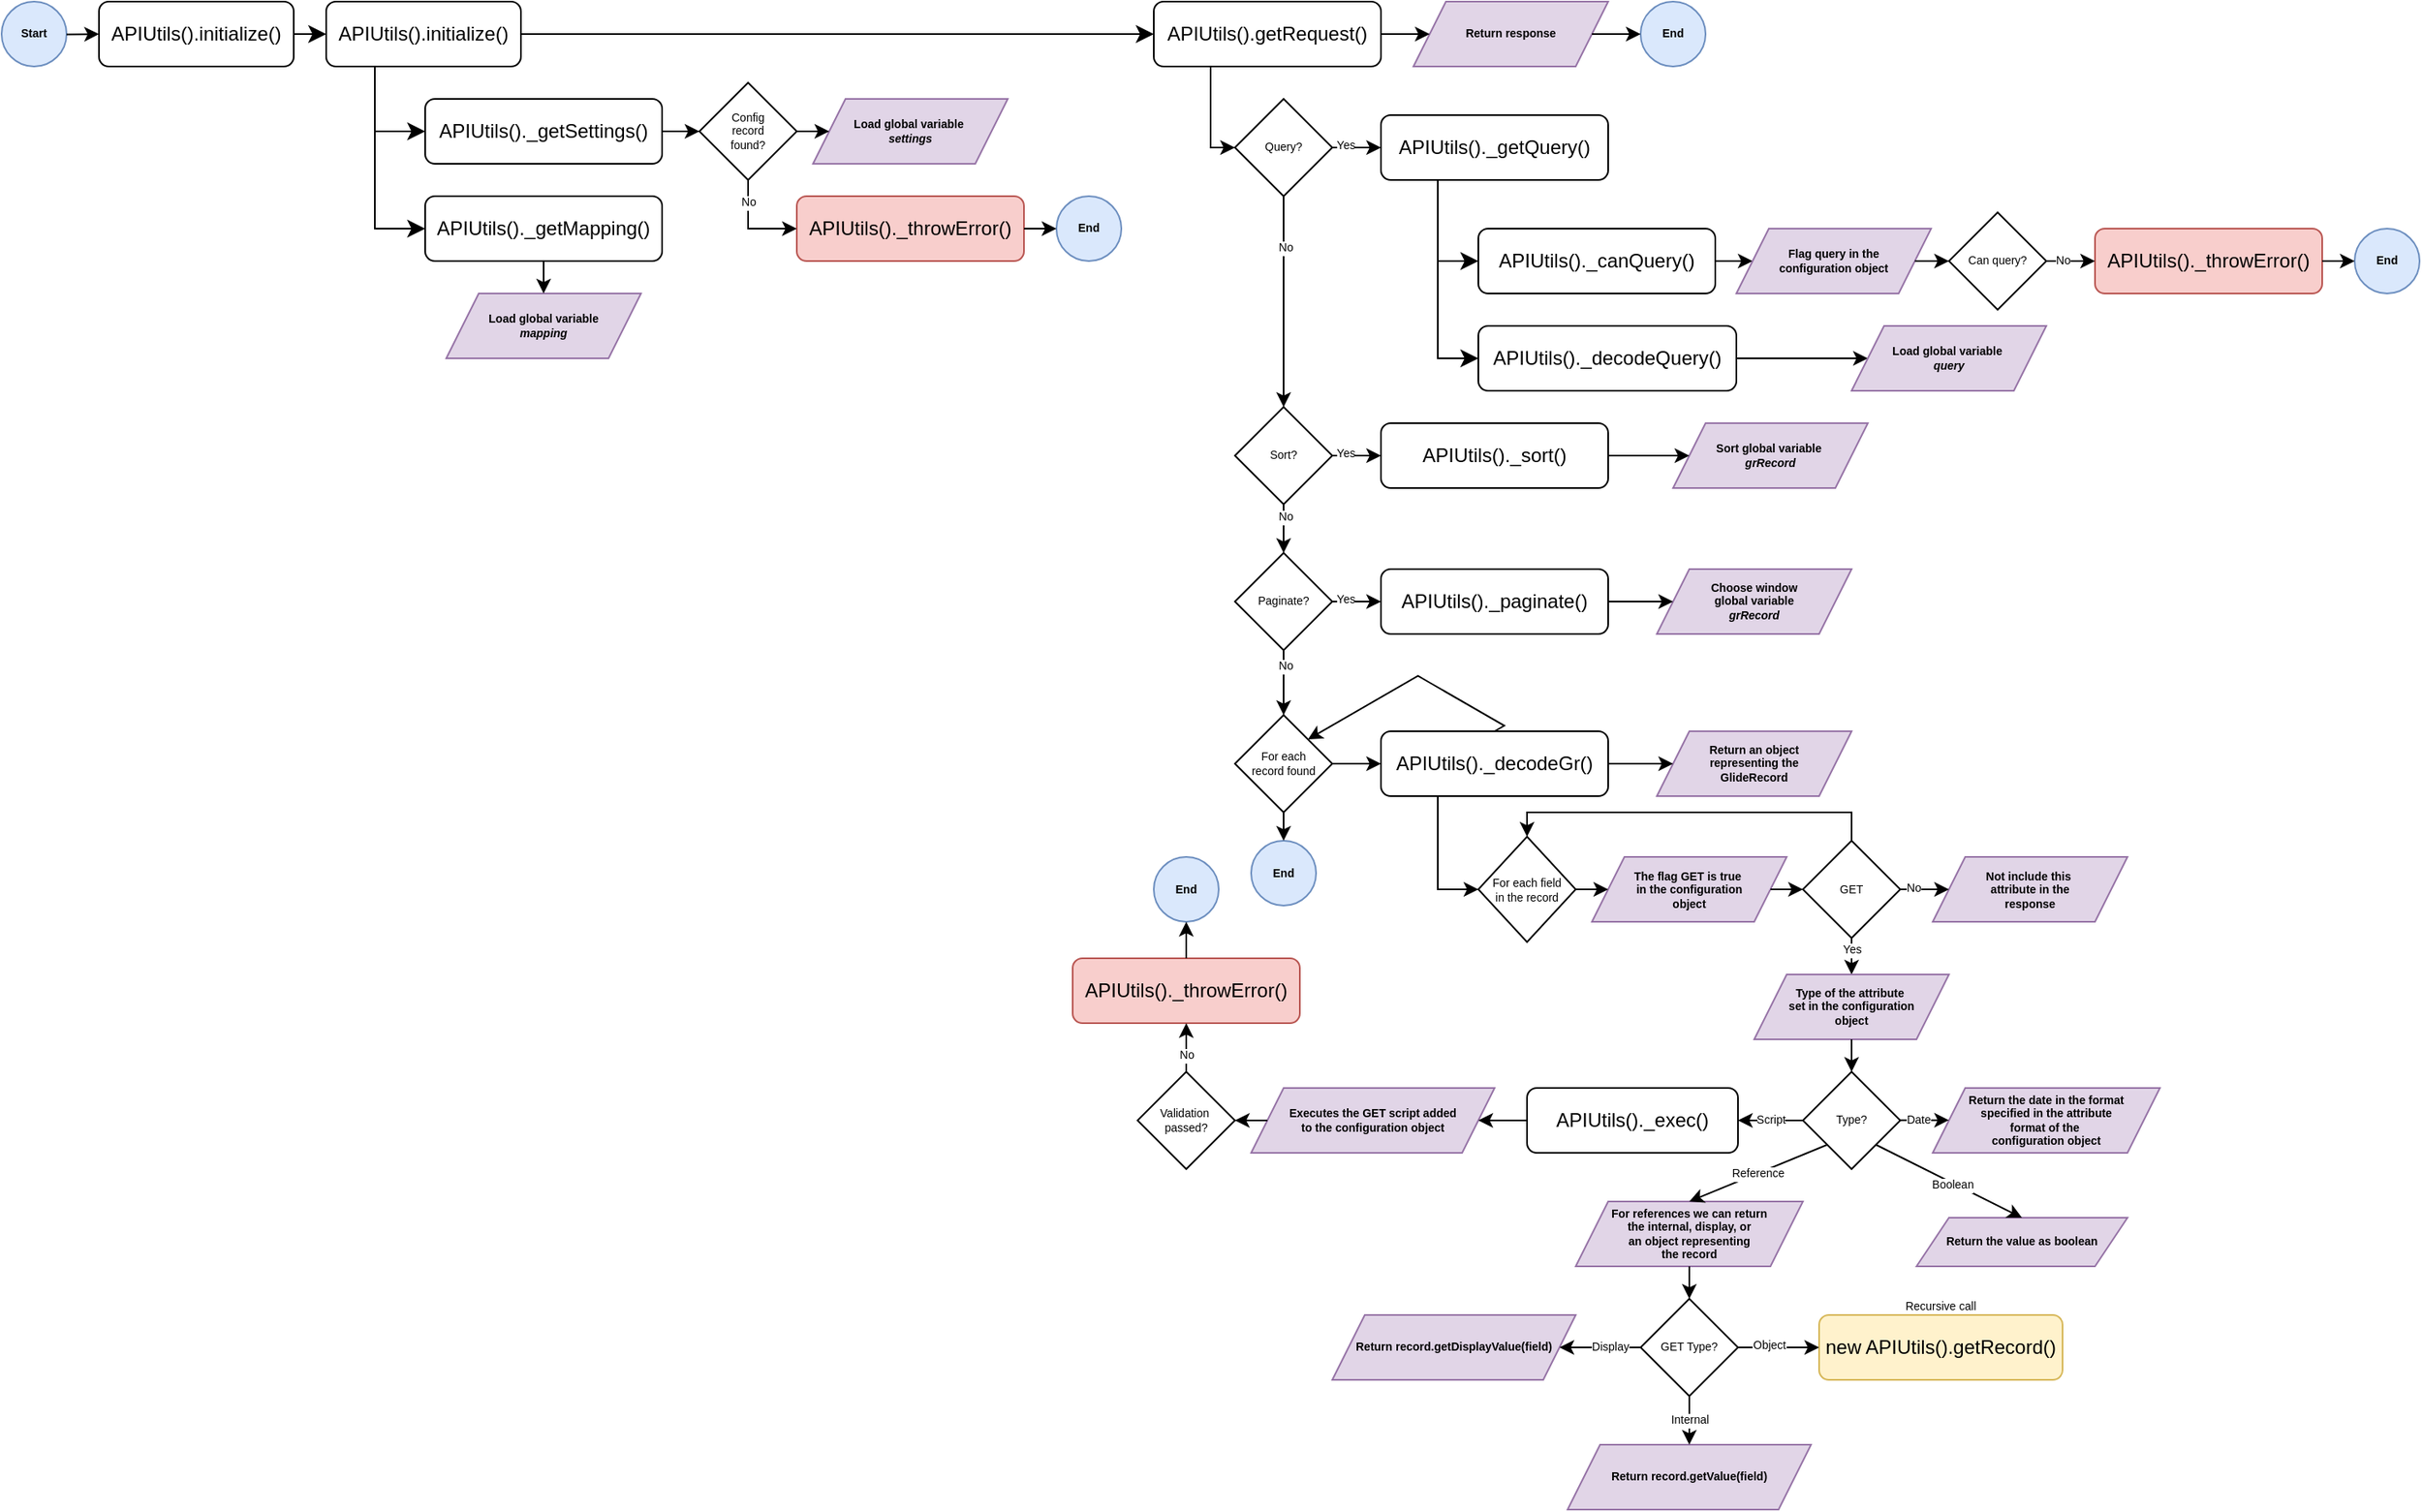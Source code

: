 <mxfile version="20.5.3" type="device"><diagram id="C5RBs43oDa-KdzZeNtuy" name="Page-1"><mxGraphModel dx="2923" dy="774" grid="1" gridSize="10" guides="1" tooltips="1" connect="1" arrows="1" fold="1" page="1" pageScale="1" pageWidth="827" pageHeight="1169" math="0" shadow="0"><root><mxCell id="WIyWlLk6GJQsqaUBKTNV-0"/><mxCell id="WIyWlLk6GJQsqaUBKTNV-1" parent="WIyWlLk6GJQsqaUBKTNV-0"/><mxCell id="WIyWlLk6GJQsqaUBKTNV-3" value="APIUtils().initialize()" style="rounded=1;whiteSpace=wrap;html=1;fontSize=12;glass=0;strokeWidth=1;shadow=0;" parent="WIyWlLk6GJQsqaUBKTNV-1" vertex="1"><mxGeometry x="20" y="80" width="120" height="40" as="geometry"/></mxCell><mxCell id="AmooxgasvmUCdCPnjRAw-0" value="APIUtils().initialize()" style="rounded=1;whiteSpace=wrap;html=1;fontSize=12;glass=0;strokeWidth=1;shadow=0;" parent="WIyWlLk6GJQsqaUBKTNV-1" vertex="1"><mxGeometry x="160" y="80" width="120" height="40" as="geometry"/></mxCell><mxCell id="AmooxgasvmUCdCPnjRAw-1" value="" style="rounded=0;html=1;jettySize=auto;orthogonalLoop=1;fontSize=11;endArrow=classic;endFill=1;endSize=8;strokeWidth=1;shadow=0;labelBackgroundColor=none;edgeStyle=orthogonalEdgeStyle;exitX=1;exitY=0.5;exitDx=0;exitDy=0;entryX=0;entryY=0.5;entryDx=0;entryDy=0;" parent="WIyWlLk6GJQsqaUBKTNV-1" source="WIyWlLk6GJQsqaUBKTNV-3" target="AmooxgasvmUCdCPnjRAw-0" edge="1"><mxGeometry x="0.333" y="20" relative="1" as="geometry"><mxPoint as="offset"/><mxPoint x="230" y="380" as="sourcePoint"/><mxPoint x="230" y="440" as="targetPoint"/></mxGeometry></mxCell><mxCell id="AmooxgasvmUCdCPnjRAw-8" value="APIUtils()._getSettings()" style="rounded=1;whiteSpace=wrap;html=1;fontSize=12;glass=0;strokeWidth=1;shadow=0;" parent="WIyWlLk6GJQsqaUBKTNV-1" vertex="1"><mxGeometry x="221" y="140" width="146" height="40" as="geometry"/></mxCell><mxCell id="AmooxgasvmUCdCPnjRAw-9" value="" style="rounded=0;html=1;jettySize=auto;orthogonalLoop=1;fontSize=11;endArrow=classic;endFill=1;endSize=8;strokeWidth=1;shadow=0;labelBackgroundColor=none;entryX=0;entryY=0.5;entryDx=0;entryDy=0;exitX=0.25;exitY=1;exitDx=0;exitDy=0;edgeStyle=orthogonalEdgeStyle;" parent="WIyWlLk6GJQsqaUBKTNV-1" source="AmooxgasvmUCdCPnjRAw-0" target="AmooxgasvmUCdCPnjRAw-8" edge="1"><mxGeometry x="0.333" y="20" relative="1" as="geometry"><mxPoint as="offset"/><mxPoint x="330" y="160" as="sourcePoint"/><mxPoint x="170" y="110" as="targetPoint"/></mxGeometry></mxCell><mxCell id="AmooxgasvmUCdCPnjRAw-10" value="Config&lt;br style=&quot;font-size: 7px;&quot;&gt;record&lt;br&gt;found?" style="rhombus;whiteSpace=wrap;html=1;fontSize=7;" parent="WIyWlLk6GJQsqaUBKTNV-1" vertex="1"><mxGeometry x="390" y="130" width="60" height="60" as="geometry"/></mxCell><mxCell id="AmooxgasvmUCdCPnjRAw-11" value="" style="endArrow=classic;html=1;rounded=0;exitX=1;exitY=0.5;exitDx=0;exitDy=0;entryX=0;entryY=0.5;entryDx=0;entryDy=0;" parent="WIyWlLk6GJQsqaUBKTNV-1" source="AmooxgasvmUCdCPnjRAw-8" target="AmooxgasvmUCdCPnjRAw-10" edge="1"><mxGeometry width="50" height="50" relative="1" as="geometry"><mxPoint x="390" y="240" as="sourcePoint"/><mxPoint x="440" y="190" as="targetPoint"/></mxGeometry></mxCell><mxCell id="AmooxgasvmUCdCPnjRAw-13" value="APIUtils()._throwError()" style="rounded=1;whiteSpace=wrap;html=1;fontSize=12;glass=0;strokeWidth=1;shadow=0;fillColor=#f8cecc;strokeColor=#b85450;" parent="WIyWlLk6GJQsqaUBKTNV-1" vertex="1"><mxGeometry x="450" y="200" width="140" height="40" as="geometry"/></mxCell><mxCell id="AmooxgasvmUCdCPnjRAw-14" value="" style="endArrow=classic;html=1;rounded=0;exitX=0.5;exitY=1;exitDx=0;exitDy=0;entryX=0;entryY=0.5;entryDx=0;entryDy=0;edgeStyle=orthogonalEdgeStyle;" parent="WIyWlLk6GJQsqaUBKTNV-1" source="AmooxgasvmUCdCPnjRAw-10" target="AmooxgasvmUCdCPnjRAw-13" edge="1"><mxGeometry width="50" height="50" relative="1" as="geometry"><mxPoint x="260" y="240" as="sourcePoint"/><mxPoint x="310" y="190" as="targetPoint"/></mxGeometry></mxCell><mxCell id="AmooxgasvmUCdCPnjRAw-15" value="No" style="edgeLabel;html=1;align=center;verticalAlign=middle;resizable=0;points=[];fontSize=7;" parent="AmooxgasvmUCdCPnjRAw-14" vertex="1" connectable="0"><mxGeometry x="-0.2" relative="1" as="geometry"><mxPoint y="-10" as="offset"/></mxGeometry></mxCell><mxCell id="AmooxgasvmUCdCPnjRAw-16" value="APIUtils()._getMapping()" style="rounded=1;whiteSpace=wrap;html=1;fontSize=12;glass=0;strokeWidth=1;shadow=0;" parent="WIyWlLk6GJQsqaUBKTNV-1" vertex="1"><mxGeometry x="221" y="200" width="146" height="40" as="geometry"/></mxCell><mxCell id="AmooxgasvmUCdCPnjRAw-18" value="APIUtils().getRequest()" style="rounded=1;whiteSpace=wrap;html=1;fontSize=12;glass=0;strokeWidth=1;shadow=0;" parent="WIyWlLk6GJQsqaUBKTNV-1" vertex="1"><mxGeometry x="670" y="80" width="140" height="40" as="geometry"/></mxCell><mxCell id="AmooxgasvmUCdCPnjRAw-19" value="" style="rounded=0;html=1;jettySize=auto;orthogonalLoop=1;fontSize=11;endArrow=classic;endFill=1;endSize=8;strokeWidth=1;shadow=0;labelBackgroundColor=none;entryX=0;entryY=0.5;entryDx=0;entryDy=0;exitX=1;exitY=0.5;exitDx=0;exitDy=0;" parent="WIyWlLk6GJQsqaUBKTNV-1" source="AmooxgasvmUCdCPnjRAw-0" target="AmooxgasvmUCdCPnjRAw-18" edge="1"><mxGeometry x="0.333" y="20" relative="1" as="geometry"><mxPoint as="offset"/><mxPoint x="340" y="170" as="sourcePoint"/><mxPoint x="364" y="170" as="targetPoint"/></mxGeometry></mxCell><mxCell id="AmooxgasvmUCdCPnjRAw-20" value="Query?" style="rhombus;whiteSpace=wrap;html=1;fontSize=7;" parent="WIyWlLk6GJQsqaUBKTNV-1" vertex="1"><mxGeometry x="720" y="140" width="60" height="60" as="geometry"/></mxCell><mxCell id="AmooxgasvmUCdCPnjRAw-21" value="" style="endArrow=classic;html=1;rounded=0;fontSize=7;exitX=0.25;exitY=1;exitDx=0;exitDy=0;entryX=0;entryY=0.5;entryDx=0;entryDy=0;edgeStyle=orthogonalEdgeStyle;" parent="WIyWlLk6GJQsqaUBKTNV-1" source="AmooxgasvmUCdCPnjRAw-18" target="AmooxgasvmUCdCPnjRAw-20" edge="1"><mxGeometry width="50" height="50" relative="1" as="geometry"><mxPoint x="650" y="180" as="sourcePoint"/><mxPoint x="700" y="130" as="targetPoint"/></mxGeometry></mxCell><mxCell id="AmooxgasvmUCdCPnjRAw-22" value="APIUtils()._getQuery()" style="rounded=1;whiteSpace=wrap;html=1;fontSize=12;glass=0;strokeWidth=1;shadow=0;" parent="WIyWlLk6GJQsqaUBKTNV-1" vertex="1"><mxGeometry x="810" y="150" width="140" height="40" as="geometry"/></mxCell><mxCell id="AmooxgasvmUCdCPnjRAw-23" value="" style="endArrow=classic;html=1;rounded=0;fontSize=7;exitX=1;exitY=0.5;exitDx=0;exitDy=0;entryX=0;entryY=0.5;entryDx=0;entryDy=0;edgeStyle=orthogonalEdgeStyle;" parent="WIyWlLk6GJQsqaUBKTNV-1" source="AmooxgasvmUCdCPnjRAw-20" target="AmooxgasvmUCdCPnjRAw-22" edge="1"><mxGeometry width="50" height="50" relative="1" as="geometry"><mxPoint x="715" y="130" as="sourcePoint"/><mxPoint x="730" y="190" as="targetPoint"/></mxGeometry></mxCell><mxCell id="AmooxgasvmUCdCPnjRAw-24" value="Yes" style="edgeLabel;html=1;align=center;verticalAlign=middle;resizable=0;points=[];fontSize=7;" parent="AmooxgasvmUCdCPnjRAw-23" vertex="1" connectable="0"><mxGeometry x="-0.511" y="1" relative="1" as="geometry"><mxPoint as="offset"/></mxGeometry></mxCell><mxCell id="AmooxgasvmUCdCPnjRAw-25" value="Sort?" style="rhombus;whiteSpace=wrap;html=1;fontSize=7;" parent="WIyWlLk6GJQsqaUBKTNV-1" vertex="1"><mxGeometry x="720" y="330" width="60" height="60" as="geometry"/></mxCell><mxCell id="AmooxgasvmUCdCPnjRAw-26" value="" style="endArrow=classic;html=1;rounded=0;fontSize=7;exitX=0.5;exitY=1;exitDx=0;exitDy=0;entryX=0.5;entryY=0;entryDx=0;entryDy=0;align=center;" parent="WIyWlLk6GJQsqaUBKTNV-1" source="AmooxgasvmUCdCPnjRAw-20" target="AmooxgasvmUCdCPnjRAw-25" edge="1"><mxGeometry width="50" height="50" relative="1" as="geometry"><mxPoint x="759.91" y="220" as="sourcePoint"/><mxPoint x="759.91" y="250.0" as="targetPoint"/></mxGeometry></mxCell><mxCell id="AmooxgasvmUCdCPnjRAw-27" value="No" style="edgeLabel;html=1;align=center;verticalAlign=middle;resizable=0;points=[];fontSize=7;" parent="AmooxgasvmUCdCPnjRAw-26" vertex="1" connectable="0"><mxGeometry x="-0.511" y="1" relative="1" as="geometry"><mxPoint as="offset"/></mxGeometry></mxCell><mxCell id="AmooxgasvmUCdCPnjRAw-28" value="APIUtils()._sort()" style="rounded=1;whiteSpace=wrap;html=1;fontSize=12;glass=0;strokeWidth=1;shadow=0;" parent="WIyWlLk6GJQsqaUBKTNV-1" vertex="1"><mxGeometry x="810" y="340" width="140" height="40" as="geometry"/></mxCell><mxCell id="AmooxgasvmUCdCPnjRAw-29" value="" style="endArrow=classic;html=1;rounded=0;fontSize=7;exitX=1;exitY=0.5;exitDx=0;exitDy=0;entryX=0;entryY=0.5;entryDx=0;entryDy=0;edgeStyle=orthogonalEdgeStyle;" parent="WIyWlLk6GJQsqaUBKTNV-1" source="AmooxgasvmUCdCPnjRAw-25" target="AmooxgasvmUCdCPnjRAw-28" edge="1"><mxGeometry width="50" height="50" relative="1" as="geometry"><mxPoint x="790" y="380" as="sourcePoint"/><mxPoint x="730" y="390" as="targetPoint"/></mxGeometry></mxCell><mxCell id="AmooxgasvmUCdCPnjRAw-30" value="Yes" style="edgeLabel;html=1;align=center;verticalAlign=middle;resizable=0;points=[];fontSize=7;" parent="AmooxgasvmUCdCPnjRAw-29" vertex="1" connectable="0"><mxGeometry x="-0.511" y="1" relative="1" as="geometry"><mxPoint as="offset"/></mxGeometry></mxCell><mxCell id="AmooxgasvmUCdCPnjRAw-31" value="Paginate?" style="rhombus;whiteSpace=wrap;html=1;fontSize=7;" parent="WIyWlLk6GJQsqaUBKTNV-1" vertex="1"><mxGeometry x="720" y="420" width="60" height="60" as="geometry"/></mxCell><mxCell id="AmooxgasvmUCdCPnjRAw-32" value="" style="endArrow=classic;html=1;rounded=0;fontSize=7;exitX=0.5;exitY=1;exitDx=0;exitDy=0;entryX=0.5;entryY=0;entryDx=0;entryDy=0;edgeStyle=orthogonalEdgeStyle;align=center;" parent="WIyWlLk6GJQsqaUBKTNV-1" source="AmooxgasvmUCdCPnjRAw-25" target="AmooxgasvmUCdCPnjRAw-31" edge="1"><mxGeometry width="50" height="50" relative="1" as="geometry"><mxPoint x="769.91" y="320" as="sourcePoint"/><mxPoint x="770" y="350" as="targetPoint"/><Array as="points"/></mxGeometry></mxCell><mxCell id="AmooxgasvmUCdCPnjRAw-33" value="No" style="edgeLabel;html=1;align=center;verticalAlign=middle;resizable=0;points=[];fontSize=7;" parent="AmooxgasvmUCdCPnjRAw-32" vertex="1" connectable="0"><mxGeometry x="-0.511" y="1" relative="1" as="geometry"><mxPoint as="offset"/></mxGeometry></mxCell><mxCell id="AmooxgasvmUCdCPnjRAw-34" value="APIUtils()._paginate()" style="rounded=1;whiteSpace=wrap;html=1;fontSize=12;glass=0;strokeWidth=1;shadow=0;" parent="WIyWlLk6GJQsqaUBKTNV-1" vertex="1"><mxGeometry x="810" y="430" width="140" height="40" as="geometry"/></mxCell><mxCell id="AmooxgasvmUCdCPnjRAw-35" value="" style="endArrow=classic;html=1;rounded=0;fontSize=7;exitX=1;exitY=0.5;exitDx=0;exitDy=0;entryX=0;entryY=0.5;entryDx=0;entryDy=0;" parent="WIyWlLk6GJQsqaUBKTNV-1" source="AmooxgasvmUCdCPnjRAw-31" target="AmooxgasvmUCdCPnjRAw-34" edge="1"><mxGeometry width="50" height="50" relative="1" as="geometry"><mxPoint x="810" y="280.0" as="sourcePoint"/><mxPoint x="840" y="280.0" as="targetPoint"/></mxGeometry></mxCell><mxCell id="AmooxgasvmUCdCPnjRAw-36" value="Yes" style="edgeLabel;html=1;align=center;verticalAlign=middle;resizable=0;points=[];fontSize=7;" parent="AmooxgasvmUCdCPnjRAw-35" vertex="1" connectable="0"><mxGeometry x="-0.511" y="1" relative="1" as="geometry"><mxPoint as="offset"/></mxGeometry></mxCell><mxCell id="AmooxgasvmUCdCPnjRAw-37" value="End" style="ellipse;whiteSpace=wrap;html=1;fontSize=7;fontStyle=1;fillColor=#dae8fc;strokeColor=#6c8ebf;" parent="WIyWlLk6GJQsqaUBKTNV-1" vertex="1"><mxGeometry x="610" y="200" width="40" height="40" as="geometry"/></mxCell><mxCell id="AmooxgasvmUCdCPnjRAw-38" value="" style="endArrow=classic;html=1;rounded=0;fontSize=7;exitX=1;exitY=0.5;exitDx=0;exitDy=0;" parent="WIyWlLk6GJQsqaUBKTNV-1" source="AmooxgasvmUCdCPnjRAw-13" target="AmooxgasvmUCdCPnjRAw-37" edge="1"><mxGeometry width="50" height="50" relative="1" as="geometry"><mxPoint x="740" y="290" as="sourcePoint"/><mxPoint x="790" y="240" as="targetPoint"/></mxGeometry></mxCell><mxCell id="AmooxgasvmUCdCPnjRAw-39" value="Start" style="ellipse;whiteSpace=wrap;html=1;fontSize=7;fontStyle=1;fillColor=#dae8fc;strokeColor=#6c8ebf;" parent="WIyWlLk6GJQsqaUBKTNV-1" vertex="1"><mxGeometry x="-40" y="80" width="40" height="40" as="geometry"/></mxCell><mxCell id="AmooxgasvmUCdCPnjRAw-40" value="" style="endArrow=classic;html=1;rounded=0;fontSize=7;entryX=0;entryY=0.5;entryDx=0;entryDy=0;" parent="WIyWlLk6GJQsqaUBKTNV-1" source="AmooxgasvmUCdCPnjRAw-39" target="WIyWlLk6GJQsqaUBKTNV-3" edge="1"><mxGeometry width="50" height="50" relative="1" as="geometry"><mxPoint x="50" y="290" as="sourcePoint"/><mxPoint x="100" y="240" as="targetPoint"/></mxGeometry></mxCell><mxCell id="AmooxgasvmUCdCPnjRAw-41" value="Load global variable&amp;nbsp;&lt;br&gt;&lt;i&gt;settings&lt;/i&gt;" style="shape=parallelogram;perimeter=parallelogramPerimeter;whiteSpace=wrap;html=1;fixedSize=1;fontSize=7;fillColor=#e1d5e7;strokeColor=#9673a6;fontStyle=1" parent="WIyWlLk6GJQsqaUBKTNV-1" vertex="1"><mxGeometry x="460" y="140" width="120" height="40" as="geometry"/></mxCell><mxCell id="AmooxgasvmUCdCPnjRAw-42" value="" style="endArrow=classic;html=1;rounded=0;fontSize=7;exitX=1;exitY=0.5;exitDx=0;exitDy=0;entryX=0;entryY=0.5;entryDx=0;entryDy=0;" parent="WIyWlLk6GJQsqaUBKTNV-1" source="AmooxgasvmUCdCPnjRAw-10" target="AmooxgasvmUCdCPnjRAw-41" edge="1"><mxGeometry width="50" height="50" relative="1" as="geometry"><mxPoint x="420" y="180" as="sourcePoint"/><mxPoint x="470" y="130" as="targetPoint"/></mxGeometry></mxCell><mxCell id="AmooxgasvmUCdCPnjRAw-43" value="Load global variable&lt;br&gt;&lt;i&gt;mapping&lt;/i&gt;" style="shape=parallelogram;perimeter=parallelogramPerimeter;whiteSpace=wrap;html=1;fixedSize=1;fontSize=7;fillColor=#e1d5e7;strokeColor=#9673a6;fontStyle=1" parent="WIyWlLk6GJQsqaUBKTNV-1" vertex="1"><mxGeometry x="234" y="260" width="120" height="40" as="geometry"/></mxCell><mxCell id="AmooxgasvmUCdCPnjRAw-44" value="" style="endArrow=classic;html=1;rounded=0;fontSize=7;exitX=0.5;exitY=1;exitDx=0;exitDy=0;" parent="WIyWlLk6GJQsqaUBKTNV-1" source="AmooxgasvmUCdCPnjRAw-16" target="AmooxgasvmUCdCPnjRAw-43" edge="1"><mxGeometry width="50" height="50" relative="1" as="geometry"><mxPoint x="550" y="180" as="sourcePoint"/><mxPoint x="600" y="130" as="targetPoint"/></mxGeometry></mxCell><mxCell id="AmooxgasvmUCdCPnjRAw-45" value="For each &lt;br&gt;record found" style="rhombus;whiteSpace=wrap;html=1;fontSize=7;" parent="WIyWlLk6GJQsqaUBKTNV-1" vertex="1"><mxGeometry x="720" y="520" width="60" height="60" as="geometry"/></mxCell><mxCell id="AmooxgasvmUCdCPnjRAw-46" value="" style="endArrow=classic;html=1;rounded=0;fontSize=7;exitX=0.5;exitY=1;exitDx=0;exitDy=0;entryX=0.5;entryY=0;entryDx=0;entryDy=0;edgeStyle=orthogonalEdgeStyle;align=center;" parent="WIyWlLk6GJQsqaUBKTNV-1" source="AmooxgasvmUCdCPnjRAw-31" target="AmooxgasvmUCdCPnjRAw-45" edge="1"><mxGeometry width="50" height="50" relative="1" as="geometry"><mxPoint x="770" y="430" as="sourcePoint"/><mxPoint x="770" y="460" as="targetPoint"/><Array as="points"/></mxGeometry></mxCell><mxCell id="AmooxgasvmUCdCPnjRAw-47" value="No" style="edgeLabel;html=1;align=center;verticalAlign=middle;resizable=0;points=[];fontSize=7;" parent="AmooxgasvmUCdCPnjRAw-46" vertex="1" connectable="0"><mxGeometry x="-0.511" y="1" relative="1" as="geometry"><mxPoint as="offset"/></mxGeometry></mxCell><mxCell id="AmooxgasvmUCdCPnjRAw-48" value="APIUtils()._decodeGr()" style="rounded=1;whiteSpace=wrap;html=1;fontSize=12;glass=0;strokeWidth=1;shadow=0;" parent="WIyWlLk6GJQsqaUBKTNV-1" vertex="1"><mxGeometry x="810" y="530" width="140" height="40" as="geometry"/></mxCell><mxCell id="AmooxgasvmUCdCPnjRAw-49" value="" style="endArrow=classic;html=1;rounded=0;fontSize=7;exitX=1;exitY=0.5;exitDx=0;exitDy=0;entryX=0;entryY=0.5;entryDx=0;entryDy=0;" parent="WIyWlLk6GJQsqaUBKTNV-1" source="AmooxgasvmUCdCPnjRAw-45" target="AmooxgasvmUCdCPnjRAw-48" edge="1"><mxGeometry width="50" height="50" relative="1" as="geometry"><mxPoint x="880" y="530" as="sourcePoint"/><mxPoint x="930" y="480" as="targetPoint"/></mxGeometry></mxCell><mxCell id="AmooxgasvmUCdCPnjRAw-50" value="" style="endArrow=classic;html=1;rounded=0;fontSize=7;exitX=0.5;exitY=0;exitDx=0;exitDy=0;entryX=1;entryY=0;entryDx=0;entryDy=0;edgeStyle=isometricEdgeStyle;" parent="WIyWlLk6GJQsqaUBKTNV-1" source="AmooxgasvmUCdCPnjRAw-48" target="AmooxgasvmUCdCPnjRAw-45" edge="1"><mxGeometry width="50" height="50" relative="1" as="geometry"><mxPoint x="880" y="530" as="sourcePoint"/><mxPoint x="930" y="480" as="targetPoint"/><Array as="points"><mxPoint x="840" y="500"/></Array></mxGeometry></mxCell><mxCell id="AmooxgasvmUCdCPnjRAw-55" value="APIUtils()._canQuery()" style="rounded=1;whiteSpace=wrap;html=1;fontSize=12;glass=0;strokeWidth=1;shadow=0;" parent="WIyWlLk6GJQsqaUBKTNV-1" vertex="1"><mxGeometry x="870" y="220" width="146" height="40" as="geometry"/></mxCell><mxCell id="AmooxgasvmUCdCPnjRAw-56" value="" style="rounded=0;html=1;jettySize=auto;orthogonalLoop=1;fontSize=11;endArrow=classic;endFill=1;endSize=8;strokeWidth=1;shadow=0;labelBackgroundColor=none;exitX=0.25;exitY=1;exitDx=0;exitDy=0;edgeStyle=orthogonalEdgeStyle;entryX=0;entryY=0.5;entryDx=0;entryDy=0;" parent="WIyWlLk6GJQsqaUBKTNV-1" source="AmooxgasvmUCdCPnjRAw-0" target="AmooxgasvmUCdCPnjRAw-16" edge="1"><mxGeometry x="0.333" y="20" relative="1" as="geometry"><mxPoint as="offset"/><mxPoint x="200" y="130" as="sourcePoint"/><mxPoint x="290" y="270" as="targetPoint"/></mxGeometry></mxCell><mxCell id="AmooxgasvmUCdCPnjRAw-57" value="" style="rounded=0;html=1;jettySize=auto;orthogonalLoop=1;fontSize=11;endArrow=classic;endFill=1;endSize=8;strokeWidth=1;shadow=0;labelBackgroundColor=none;exitX=0.25;exitY=1;exitDx=0;exitDy=0;entryX=0;entryY=0.5;entryDx=0;entryDy=0;edgeStyle=orthogonalEdgeStyle;" parent="WIyWlLk6GJQsqaUBKTNV-1" source="AmooxgasvmUCdCPnjRAw-22" target="AmooxgasvmUCdCPnjRAw-55" edge="1"><mxGeometry x="0.333" y="20" relative="1" as="geometry"><mxPoint as="offset"/><mxPoint x="1130" y="130" as="sourcePoint"/><mxPoint x="1161" y="230" as="targetPoint"/></mxGeometry></mxCell><mxCell id="AmooxgasvmUCdCPnjRAw-58" value="Can query?" style="rhombus;whiteSpace=wrap;html=1;fontSize=7;" parent="WIyWlLk6GJQsqaUBKTNV-1" vertex="1"><mxGeometry x="1160" y="210" width="60" height="60" as="geometry"/></mxCell><mxCell id="AmooxgasvmUCdCPnjRAw-59" value="" style="endArrow=classic;html=1;rounded=0;fontSize=7;exitX=1;exitY=0.5;exitDx=0;exitDy=0;entryX=0;entryY=0.5;entryDx=0;entryDy=0;" parent="WIyWlLk6GJQsqaUBKTNV-1" source="AmooxgasvmUCdCPnjRAw-55" target="AzNP1WzlMgKp9G7Ezl32-263" edge="1"><mxGeometry width="50" height="50" relative="1" as="geometry"><mxPoint x="1120" y="260" as="sourcePoint"/><mxPoint x="1170" y="210" as="targetPoint"/></mxGeometry></mxCell><mxCell id="AmooxgasvmUCdCPnjRAw-63" value="APIUtils()._throwError()" style="rounded=1;whiteSpace=wrap;html=1;fontSize=12;glass=0;strokeWidth=1;shadow=0;fillColor=#f8cecc;strokeColor=#b85450;" parent="WIyWlLk6GJQsqaUBKTNV-1" vertex="1"><mxGeometry x="1250" y="220" width="140" height="40" as="geometry"/></mxCell><mxCell id="AmooxgasvmUCdCPnjRAw-64" value="" style="endArrow=classic;html=1;rounded=0;exitX=1;exitY=0.5;exitDx=0;exitDy=0;entryX=0;entryY=0.5;entryDx=0;entryDy=0;edgeStyle=orthogonalEdgeStyle;" parent="WIyWlLk6GJQsqaUBKTNV-1" source="AmooxgasvmUCdCPnjRAw-58" target="AmooxgasvmUCdCPnjRAw-63" edge="1"><mxGeometry width="50" height="50" relative="1" as="geometry"><mxPoint x="1250" y="230" as="sourcePoint"/><mxPoint x="1180" y="190" as="targetPoint"/></mxGeometry></mxCell><mxCell id="AmooxgasvmUCdCPnjRAw-65" value="No" style="edgeLabel;html=1;align=center;verticalAlign=middle;resizable=0;points=[];fontSize=7;" parent="AmooxgasvmUCdCPnjRAw-64" vertex="1" connectable="0"><mxGeometry x="-0.2" relative="1" as="geometry"><mxPoint x="-2" as="offset"/></mxGeometry></mxCell><mxCell id="AmooxgasvmUCdCPnjRAw-66" value="End" style="ellipse;whiteSpace=wrap;html=1;fontSize=7;fontStyle=1;fillColor=#dae8fc;strokeColor=#6c8ebf;" parent="WIyWlLk6GJQsqaUBKTNV-1" vertex="1"><mxGeometry x="1410" y="220" width="40" height="40" as="geometry"/></mxCell><mxCell id="AmooxgasvmUCdCPnjRAw-67" value="" style="endArrow=classic;html=1;rounded=0;fontSize=7;exitX=1;exitY=0.5;exitDx=0;exitDy=0;" parent="WIyWlLk6GJQsqaUBKTNV-1" source="AmooxgasvmUCdCPnjRAw-63" target="AmooxgasvmUCdCPnjRAw-66" edge="1"><mxGeometry width="50" height="50" relative="1" as="geometry"><mxPoint x="1196" y="240" as="sourcePoint"/><mxPoint x="1220" y="240" as="targetPoint"/></mxGeometry></mxCell><mxCell id="AmooxgasvmUCdCPnjRAw-68" value="APIUtils()._decodeQuery()" style="rounded=1;whiteSpace=wrap;html=1;fontSize=12;glass=0;strokeWidth=1;shadow=0;" parent="WIyWlLk6GJQsqaUBKTNV-1" vertex="1"><mxGeometry x="870" y="280" width="159" height="40" as="geometry"/></mxCell><mxCell id="AmooxgasvmUCdCPnjRAw-71" value="" style="rounded=0;html=1;jettySize=auto;orthogonalLoop=1;fontSize=11;endArrow=classic;endFill=1;endSize=8;strokeWidth=1;shadow=0;labelBackgroundColor=none;exitX=0.25;exitY=1;exitDx=0;exitDy=0;entryX=0;entryY=0.5;entryDx=0;entryDy=0;edgeStyle=orthogonalEdgeStyle;" parent="WIyWlLk6GJQsqaUBKTNV-1" source="AmooxgasvmUCdCPnjRAw-22" target="AmooxgasvmUCdCPnjRAw-68" edge="1"><mxGeometry x="0.333" y="20" relative="1" as="geometry"><mxPoint as="offset"/><mxPoint x="875" y="210" as="sourcePoint"/><mxPoint x="900" y="250" as="targetPoint"/></mxGeometry></mxCell><mxCell id="AmooxgasvmUCdCPnjRAw-73" value="" style="endArrow=classic;html=1;rounded=0;fontSize=7;exitX=1;exitY=0.5;exitDx=0;exitDy=0;" parent="WIyWlLk6GJQsqaUBKTNV-1" source="AmooxgasvmUCdCPnjRAw-68" target="AmooxgasvmUCdCPnjRAw-74" edge="1"><mxGeometry width="50" height="50" relative="1" as="geometry"><mxPoint x="1046" y="250" as="sourcePoint"/><mxPoint x="1120" y="300" as="targetPoint"/></mxGeometry></mxCell><mxCell id="AmooxgasvmUCdCPnjRAw-74" value="Load global variable&amp;nbsp;&lt;br&gt;&lt;i&gt;query&lt;/i&gt;" style="shape=parallelogram;perimeter=parallelogramPerimeter;whiteSpace=wrap;html=1;fixedSize=1;fontSize=7;fillColor=#e1d5e7;strokeColor=#9673a6;fontStyle=1" parent="WIyWlLk6GJQsqaUBKTNV-1" vertex="1"><mxGeometry x="1100" y="280" width="120" height="40" as="geometry"/></mxCell><mxCell id="AmooxgasvmUCdCPnjRAw-75" value="Sort global variable&amp;nbsp;&lt;br&gt;&lt;i&gt;grRecord&lt;/i&gt;" style="shape=parallelogram;perimeter=parallelogramPerimeter;whiteSpace=wrap;html=1;fixedSize=1;fontSize=7;fillColor=#e1d5e7;strokeColor=#9673a6;fontStyle=1" parent="WIyWlLk6GJQsqaUBKTNV-1" vertex="1"><mxGeometry x="990" y="340" width="120" height="40" as="geometry"/></mxCell><mxCell id="AmooxgasvmUCdCPnjRAw-76" value="" style="endArrow=classic;html=1;rounded=0;fontSize=7;exitX=1;exitY=0.5;exitDx=0;exitDy=0;entryX=0;entryY=0.5;entryDx=0;entryDy=0;" parent="WIyWlLk6GJQsqaUBKTNV-1" source="AmooxgasvmUCdCPnjRAw-28" target="AmooxgasvmUCdCPnjRAw-75" edge="1"><mxGeometry width="50" height="50" relative="1" as="geometry"><mxPoint x="1039" y="310" as="sourcePoint"/><mxPoint x="1120" y="310" as="targetPoint"/></mxGeometry></mxCell><mxCell id="AmooxgasvmUCdCPnjRAw-77" value="Choose window&lt;br&gt;&amp;nbsp;global variable&amp;nbsp;&lt;br&gt;&lt;i&gt;grRecord&lt;/i&gt;" style="shape=parallelogram;perimeter=parallelogramPerimeter;whiteSpace=wrap;html=1;fixedSize=1;fontSize=7;fillColor=#e1d5e7;strokeColor=#9673a6;fontStyle=1" parent="WIyWlLk6GJQsqaUBKTNV-1" vertex="1"><mxGeometry x="980" y="430" width="120" height="40" as="geometry"/></mxCell><mxCell id="AmooxgasvmUCdCPnjRAw-78" value="" style="endArrow=classic;html=1;rounded=0;fontSize=7;exitX=1;exitY=0.5;exitDx=0;exitDy=0;" parent="WIyWlLk6GJQsqaUBKTNV-1" source="AmooxgasvmUCdCPnjRAw-34" target="AmooxgasvmUCdCPnjRAw-77" edge="1"><mxGeometry width="50" height="50" relative="1" as="geometry"><mxPoint x="960" y="370" as="sourcePoint"/><mxPoint x="1010" y="370" as="targetPoint"/></mxGeometry></mxCell><mxCell id="AmooxgasvmUCdCPnjRAw-79" value="Return an object&lt;br&gt;representing the&lt;br&gt;GlideRecord" style="shape=parallelogram;perimeter=parallelogramPerimeter;whiteSpace=wrap;html=1;fixedSize=1;fontSize=7;fillColor=#e1d5e7;strokeColor=#9673a6;fontStyle=1" parent="WIyWlLk6GJQsqaUBKTNV-1" vertex="1"><mxGeometry x="980" y="530" width="120" height="40" as="geometry"/></mxCell><mxCell id="AmooxgasvmUCdCPnjRAw-80" value="" style="endArrow=classic;html=1;rounded=0;fontSize=7;exitX=1;exitY=0.5;exitDx=0;exitDy=0;entryX=0;entryY=0.5;entryDx=0;entryDy=0;" parent="WIyWlLk6GJQsqaUBKTNV-1" source="AmooxgasvmUCdCPnjRAw-48" target="AmooxgasvmUCdCPnjRAw-79" edge="1"><mxGeometry width="50" height="50" relative="1" as="geometry"><mxPoint x="960" y="460" as="sourcePoint"/><mxPoint x="1000" y="460" as="targetPoint"/></mxGeometry></mxCell><mxCell id="AmooxgasvmUCdCPnjRAw-81" value="Return response" style="shape=parallelogram;perimeter=parallelogramPerimeter;whiteSpace=wrap;html=1;fixedSize=1;fontSize=7;fillColor=#e1d5e7;strokeColor=#9673a6;fontStyle=1" parent="WIyWlLk6GJQsqaUBKTNV-1" vertex="1"><mxGeometry x="830" y="80" width="120" height="40" as="geometry"/></mxCell><mxCell id="AmooxgasvmUCdCPnjRAw-82" value="End" style="ellipse;whiteSpace=wrap;html=1;fontSize=7;fontStyle=1;fillColor=#dae8fc;strokeColor=#6c8ebf;" parent="WIyWlLk6GJQsqaUBKTNV-1" vertex="1"><mxGeometry x="970" y="80" width="40" height="40" as="geometry"/></mxCell><mxCell id="AmooxgasvmUCdCPnjRAw-83" value="" style="endArrow=classic;html=1;rounded=0;fontSize=7;exitX=1;exitY=0.5;exitDx=0;exitDy=0;" parent="WIyWlLk6GJQsqaUBKTNV-1" source="AmooxgasvmUCdCPnjRAw-81" target="AmooxgasvmUCdCPnjRAw-82" edge="1"><mxGeometry width="50" height="50" relative="1" as="geometry"><mxPoint x="660" y="110" as="sourcePoint"/><mxPoint x="710" y="60" as="targetPoint"/></mxGeometry></mxCell><mxCell id="AmooxgasvmUCdCPnjRAw-84" value="" style="endArrow=classic;html=1;rounded=0;fontSize=7;exitX=1;exitY=0.5;exitDx=0;exitDy=0;entryX=0;entryY=0.5;entryDx=0;entryDy=0;" parent="WIyWlLk6GJQsqaUBKTNV-1" source="AmooxgasvmUCdCPnjRAw-18" target="AmooxgasvmUCdCPnjRAw-81" edge="1"><mxGeometry width="50" height="50" relative="1" as="geometry"><mxPoint x="950" y="110" as="sourcePoint"/><mxPoint x="980" y="110" as="targetPoint"/></mxGeometry></mxCell><mxCell id="AzNP1WzlMgKp9G7Ezl32-208" value="For each field&lt;br&gt;in the record" style="rhombus;whiteSpace=wrap;html=1;fontSize=7;" vertex="1" parent="WIyWlLk6GJQsqaUBKTNV-1"><mxGeometry x="870" y="595" width="60" height="65" as="geometry"/></mxCell><mxCell id="AzNP1WzlMgKp9G7Ezl32-209" value="" style="endArrow=classic;html=1;rounded=0;fontSize=7;exitX=0.25;exitY=1;exitDx=0;exitDy=0;entryX=0;entryY=0.5;entryDx=0;entryDy=0;edgeStyle=orthogonalEdgeStyle;" edge="1" parent="WIyWlLk6GJQsqaUBKTNV-1" source="AmooxgasvmUCdCPnjRAw-48" target="AzNP1WzlMgKp9G7Ezl32-208"><mxGeometry width="50" height="50" relative="1" as="geometry"><mxPoint x="960" y="630" as="sourcePoint"/><mxPoint x="1010" y="580" as="targetPoint"/></mxGeometry></mxCell><mxCell id="AzNP1WzlMgKp9G7Ezl32-211" value="The flag GET is true&amp;nbsp;&lt;br&gt;in the configuration&lt;br&gt;object" style="shape=parallelogram;perimeter=parallelogramPerimeter;whiteSpace=wrap;html=1;fixedSize=1;fontSize=7;fillColor=#e1d5e7;strokeColor=#9673a6;fontStyle=1" vertex="1" parent="WIyWlLk6GJQsqaUBKTNV-1"><mxGeometry x="940" y="607.5" width="120" height="40" as="geometry"/></mxCell><mxCell id="AzNP1WzlMgKp9G7Ezl32-213" value="" style="endArrow=classic;html=1;rounded=0;fontSize=7;exitX=1;exitY=0.5;exitDx=0;exitDy=0;" edge="1" parent="WIyWlLk6GJQsqaUBKTNV-1" source="AzNP1WzlMgKp9G7Ezl32-208" target="AzNP1WzlMgKp9G7Ezl32-211"><mxGeometry width="50" height="50" relative="1" as="geometry"><mxPoint x="960" y="620" as="sourcePoint"/><mxPoint x="1010" y="570" as="targetPoint"/></mxGeometry></mxCell><mxCell id="AzNP1WzlMgKp9G7Ezl32-216" value="" style="endArrow=classic;html=1;rounded=0;fontSize=7;exitX=1;exitY=0.5;exitDx=0;exitDy=0;entryX=0;entryY=0.5;entryDx=0;entryDy=0;" edge="1" parent="WIyWlLk6GJQsqaUBKTNV-1" source="AzNP1WzlMgKp9G7Ezl32-211" target="AzNP1WzlMgKp9G7Ezl32-227"><mxGeometry width="50" height="50" relative="1" as="geometry"><mxPoint x="1050" y="620" as="sourcePoint"/><mxPoint x="1100" y="625" as="targetPoint"/></mxGeometry></mxCell><mxCell id="AzNP1WzlMgKp9G7Ezl32-217" value="" style="endArrow=classic;html=1;rounded=0;fontSize=7;exitX=0.5;exitY=0;exitDx=0;exitDy=0;entryX=0.5;entryY=0;entryDx=0;entryDy=0;edgeStyle=orthogonalEdgeStyle;" edge="1" parent="WIyWlLk6GJQsqaUBKTNV-1" source="AzNP1WzlMgKp9G7Ezl32-227" target="AzNP1WzlMgKp9G7Ezl32-208"><mxGeometry width="50" height="50" relative="1" as="geometry"><mxPoint x="1120" y="605" as="sourcePoint"/><mxPoint x="1100" y="560" as="targetPoint"/><Array as="points"><mxPoint x="1100" y="580"/><mxPoint x="900" y="580"/></Array></mxGeometry></mxCell><mxCell id="AzNP1WzlMgKp9G7Ezl32-220" value="" style="endArrow=classic;html=1;rounded=0;fontSize=7;exitX=0.5;exitY=1;exitDx=0;exitDy=0;entryX=0.5;entryY=0;entryDx=0;entryDy=0;" edge="1" parent="WIyWlLk6GJQsqaUBKTNV-1" source="AzNP1WzlMgKp9G7Ezl32-227" target="AzNP1WzlMgKp9G7Ezl32-222"><mxGeometry width="50" height="50" relative="1" as="geometry"><mxPoint x="1140" y="665" as="sourcePoint"/><mxPoint x="1140" y="690" as="targetPoint"/></mxGeometry></mxCell><mxCell id="AzNP1WzlMgKp9G7Ezl32-223" value="Yes" style="edgeLabel;html=1;align=center;verticalAlign=middle;resizable=0;points=[];fontSize=7;" vertex="1" connectable="0" parent="AzNP1WzlMgKp9G7Ezl32-220"><mxGeometry x="-0.371" relative="1" as="geometry"><mxPoint as="offset"/></mxGeometry></mxCell><mxCell id="AzNP1WzlMgKp9G7Ezl32-222" value="Type of the attribute&amp;nbsp;&lt;br&gt;set in the configuration&lt;br&gt;object" style="shape=parallelogram;perimeter=parallelogramPerimeter;whiteSpace=wrap;html=1;fixedSize=1;fontSize=7;fillColor=#e1d5e7;strokeColor=#9673a6;fontStyle=1" vertex="1" parent="WIyWlLk6GJQsqaUBKTNV-1"><mxGeometry x="1040" y="680" width="120" height="40" as="geometry"/></mxCell><mxCell id="AzNP1WzlMgKp9G7Ezl32-224" value="Not include this&amp;nbsp;&lt;br&gt;attribute in the&lt;br&gt;response" style="shape=parallelogram;perimeter=parallelogramPerimeter;whiteSpace=wrap;html=1;fixedSize=1;fontSize=7;fillColor=#e1d5e7;strokeColor=#9673a6;fontStyle=1" vertex="1" parent="WIyWlLk6GJQsqaUBKTNV-1"><mxGeometry x="1150" y="607.5" width="120" height="40" as="geometry"/></mxCell><mxCell id="AzNP1WzlMgKp9G7Ezl32-225" value="" style="endArrow=classic;html=1;rounded=0;fontSize=7;exitX=1;exitY=0.5;exitDx=0;exitDy=0;entryX=0;entryY=0.5;entryDx=0;entryDy=0;" edge="1" parent="WIyWlLk6GJQsqaUBKTNV-1" source="AzNP1WzlMgKp9G7Ezl32-227" target="AzNP1WzlMgKp9G7Ezl32-224"><mxGeometry width="50" height="50" relative="1" as="geometry"><mxPoint x="1180" y="625" as="sourcePoint"/><mxPoint x="1100" y="590" as="targetPoint"/></mxGeometry></mxCell><mxCell id="AzNP1WzlMgKp9G7Ezl32-226" value="No" style="edgeLabel;html=1;align=center;verticalAlign=middle;resizable=0;points=[];fontSize=7;" vertex="1" connectable="0" parent="AzNP1WzlMgKp9G7Ezl32-225"><mxGeometry x="-0.495" y="1" relative="1" as="geometry"><mxPoint as="offset"/></mxGeometry></mxCell><mxCell id="AzNP1WzlMgKp9G7Ezl32-227" value="GET" style="rhombus;whiteSpace=wrap;html=1;fontSize=7;" vertex="1" parent="WIyWlLk6GJQsqaUBKTNV-1"><mxGeometry x="1070" y="597.5" width="60" height="60" as="geometry"/></mxCell><mxCell id="AzNP1WzlMgKp9G7Ezl32-229" value="Type?" style="rhombus;whiteSpace=wrap;html=1;fontSize=7;" vertex="1" parent="WIyWlLk6GJQsqaUBKTNV-1"><mxGeometry x="1070" y="740" width="60" height="60" as="geometry"/></mxCell><mxCell id="AzNP1WzlMgKp9G7Ezl32-230" value="" style="endArrow=classic;html=1;rounded=0;fontSize=7;exitX=0.5;exitY=1;exitDx=0;exitDy=0;" edge="1" parent="WIyWlLk6GJQsqaUBKTNV-1" source="AzNP1WzlMgKp9G7Ezl32-222" target="AzNP1WzlMgKp9G7Ezl32-229"><mxGeometry width="50" height="50" relative="1" as="geometry"><mxPoint x="1040" y="690" as="sourcePoint"/><mxPoint x="1090" y="640" as="targetPoint"/></mxGeometry></mxCell><mxCell id="AzNP1WzlMgKp9G7Ezl32-231" value="Return the date in the format&lt;br&gt;specified in the attribute&lt;br&gt;format of the&amp;nbsp;&lt;br&gt;configuration object" style="shape=parallelogram;perimeter=parallelogramPerimeter;whiteSpace=wrap;html=1;fixedSize=1;fontSize=7;fillColor=#e1d5e7;strokeColor=#9673a6;fontStyle=1" vertex="1" parent="WIyWlLk6GJQsqaUBKTNV-1"><mxGeometry x="1150" y="750" width="140" height="40" as="geometry"/></mxCell><mxCell id="AzNP1WzlMgKp9G7Ezl32-232" value="" style="endArrow=classic;html=1;rounded=0;fontSize=7;exitX=1;exitY=0.5;exitDx=0;exitDy=0;" edge="1" parent="WIyWlLk6GJQsqaUBKTNV-1"><mxGeometry width="50" height="50" relative="1" as="geometry"><mxPoint x="1130" y="769.82" as="sourcePoint"/><mxPoint x="1160" y="769.82" as="targetPoint"/></mxGeometry></mxCell><mxCell id="AzNP1WzlMgKp9G7Ezl32-233" value="Date" style="edgeLabel;html=1;align=center;verticalAlign=middle;resizable=0;points=[];fontSize=7;" vertex="1" connectable="0" parent="AzNP1WzlMgKp9G7Ezl32-232"><mxGeometry x="0.025" y="-2" relative="1" as="geometry"><mxPoint x="-5" y="-2" as="offset"/></mxGeometry></mxCell><mxCell id="AzNP1WzlMgKp9G7Ezl32-234" value="Return the value as boolean" style="shape=parallelogram;perimeter=parallelogramPerimeter;whiteSpace=wrap;html=1;fixedSize=1;fontSize=7;fillColor=#e1d5e7;strokeColor=#9673a6;fontStyle=1" vertex="1" parent="WIyWlLk6GJQsqaUBKTNV-1"><mxGeometry x="1140" y="830" width="130" height="30" as="geometry"/></mxCell><mxCell id="AzNP1WzlMgKp9G7Ezl32-235" value="" style="endArrow=classic;html=1;rounded=0;fontSize=7;exitX=1;exitY=1;exitDx=0;exitDy=0;entryX=0.5;entryY=0;entryDx=0;entryDy=0;" edge="1" parent="WIyWlLk6GJQsqaUBKTNV-1" source="AzNP1WzlMgKp9G7Ezl32-229" target="AzNP1WzlMgKp9G7Ezl32-234"><mxGeometry width="50" height="50" relative="1" as="geometry"><mxPoint x="1040" y="820" as="sourcePoint"/><mxPoint x="1090" y="770" as="targetPoint"/></mxGeometry></mxCell><mxCell id="AzNP1WzlMgKp9G7Ezl32-236" value="Boolean" style="edgeLabel;html=1;align=center;verticalAlign=middle;resizable=0;points=[];fontSize=7;" vertex="1" connectable="0" parent="AzNP1WzlMgKp9G7Ezl32-235"><mxGeometry x="0.051" y="-1" relative="1" as="geometry"><mxPoint as="offset"/></mxGeometry></mxCell><mxCell id="AzNP1WzlMgKp9G7Ezl32-237" value="APIUtils()._exec()" style="rounded=1;whiteSpace=wrap;html=1;fontSize=12;glass=0;strokeWidth=1;shadow=0;" vertex="1" parent="WIyWlLk6GJQsqaUBKTNV-1"><mxGeometry x="900" y="750" width="130" height="40" as="geometry"/></mxCell><mxCell id="AzNP1WzlMgKp9G7Ezl32-238" value="Executes the GET script added&lt;br&gt;to the configuration object" style="shape=parallelogram;perimeter=parallelogramPerimeter;whiteSpace=wrap;html=1;fixedSize=1;fontSize=7;fillColor=#e1d5e7;strokeColor=#9673a6;fontStyle=1" vertex="1" parent="WIyWlLk6GJQsqaUBKTNV-1"><mxGeometry x="730" y="750" width="150" height="40" as="geometry"/></mxCell><mxCell id="AzNP1WzlMgKp9G7Ezl32-239" value="Validation&amp;nbsp;&lt;br&gt;passed?" style="rhombus;whiteSpace=wrap;html=1;fontSize=7;" vertex="1" parent="WIyWlLk6GJQsqaUBKTNV-1"><mxGeometry x="660" y="740" width="60" height="60" as="geometry"/></mxCell><mxCell id="AzNP1WzlMgKp9G7Ezl32-240" value="APIUtils()._throwError()" style="rounded=1;whiteSpace=wrap;html=1;fontSize=12;glass=0;strokeWidth=1;shadow=0;fillColor=#f8cecc;strokeColor=#b85450;" vertex="1" parent="WIyWlLk6GJQsqaUBKTNV-1"><mxGeometry x="620" y="670" width="140" height="40" as="geometry"/></mxCell><mxCell id="AzNP1WzlMgKp9G7Ezl32-241" value="End" style="ellipse;whiteSpace=wrap;html=1;fontSize=7;fontStyle=1;fillColor=#dae8fc;strokeColor=#6c8ebf;" vertex="1" parent="WIyWlLk6GJQsqaUBKTNV-1"><mxGeometry x="670" y="607.5" width="40" height="40" as="geometry"/></mxCell><mxCell id="AzNP1WzlMgKp9G7Ezl32-242" value="Script" style="endArrow=classic;html=1;rounded=0;fontSize=7;exitX=0;exitY=0.5;exitDx=0;exitDy=0;" edge="1" parent="WIyWlLk6GJQsqaUBKTNV-1" source="AzNP1WzlMgKp9G7Ezl32-229" target="AzNP1WzlMgKp9G7Ezl32-237"><mxGeometry width="50" height="50" relative="1" as="geometry"><mxPoint x="1110" y="850" as="sourcePoint"/><mxPoint x="1160" y="800" as="targetPoint"/></mxGeometry></mxCell><mxCell id="AzNP1WzlMgKp9G7Ezl32-243" value="" style="endArrow=classic;html=1;rounded=0;fontSize=7;exitX=0;exitY=0.5;exitDx=0;exitDy=0;entryX=1;entryY=0.5;entryDx=0;entryDy=0;" edge="1" parent="WIyWlLk6GJQsqaUBKTNV-1" source="AzNP1WzlMgKp9G7Ezl32-237" target="AzNP1WzlMgKp9G7Ezl32-238"><mxGeometry width="50" height="50" relative="1" as="geometry"><mxPoint x="760" y="700" as="sourcePoint"/><mxPoint x="810" y="650" as="targetPoint"/></mxGeometry></mxCell><mxCell id="AzNP1WzlMgKp9G7Ezl32-244" value="" style="endArrow=classic;html=1;rounded=0;fontSize=7;exitX=0;exitY=0.5;exitDx=0;exitDy=0;entryX=1;entryY=0.5;entryDx=0;entryDy=0;" edge="1" parent="WIyWlLk6GJQsqaUBKTNV-1" source="AzNP1WzlMgKp9G7Ezl32-238" target="AzNP1WzlMgKp9G7Ezl32-239"><mxGeometry width="50" height="50" relative="1" as="geometry"><mxPoint x="930" y="840" as="sourcePoint"/><mxPoint x="980" y="790" as="targetPoint"/></mxGeometry></mxCell><mxCell id="AzNP1WzlMgKp9G7Ezl32-245" value="" style="endArrow=classic;html=1;rounded=0;fontSize=7;exitX=0.5;exitY=0;exitDx=0;exitDy=0;entryX=0.5;entryY=1;entryDx=0;entryDy=0;" edge="1" parent="WIyWlLk6GJQsqaUBKTNV-1" source="AzNP1WzlMgKp9G7Ezl32-239" target="AzNP1WzlMgKp9G7Ezl32-240"><mxGeometry width="50" height="50" relative="1" as="geometry"><mxPoint x="640" y="650" as="sourcePoint"/><mxPoint x="690" y="600" as="targetPoint"/></mxGeometry></mxCell><mxCell id="AzNP1WzlMgKp9G7Ezl32-247" value="No" style="edgeLabel;html=1;align=center;verticalAlign=middle;resizable=0;points=[];fontSize=7;" vertex="1" connectable="0" parent="AzNP1WzlMgKp9G7Ezl32-245"><mxGeometry x="-0.314" y="2" relative="1" as="geometry"><mxPoint x="2" as="offset"/></mxGeometry></mxCell><mxCell id="AzNP1WzlMgKp9G7Ezl32-246" value="" style="endArrow=classic;html=1;rounded=0;fontSize=7;exitX=0.5;exitY=0;exitDx=0;exitDy=0;entryX=0.5;entryY=1;entryDx=0;entryDy=0;" edge="1" parent="WIyWlLk6GJQsqaUBKTNV-1" source="AzNP1WzlMgKp9G7Ezl32-240" target="AzNP1WzlMgKp9G7Ezl32-241"><mxGeometry width="50" height="50" relative="1" as="geometry"><mxPoint x="640" y="740" as="sourcePoint"/><mxPoint x="690" y="690" as="targetPoint"/></mxGeometry></mxCell><mxCell id="AzNP1WzlMgKp9G7Ezl32-248" value="For references we can return&lt;br&gt;the internal, display, or&lt;br&gt;an object representing&lt;br&gt;the record" style="shape=parallelogram;perimeter=parallelogramPerimeter;whiteSpace=wrap;html=1;fixedSize=1;fontSize=7;fillColor=#e1d5e7;strokeColor=#9673a6;fontStyle=1" vertex="1" parent="WIyWlLk6GJQsqaUBKTNV-1"><mxGeometry x="930" y="820" width="140" height="40" as="geometry"/></mxCell><mxCell id="AzNP1WzlMgKp9G7Ezl32-249" value="Reference" style="endArrow=classic;html=1;rounded=0;fontSize=7;exitX=0;exitY=1;exitDx=0;exitDy=0;entryX=0.5;entryY=0;entryDx=0;entryDy=0;" edge="1" parent="WIyWlLk6GJQsqaUBKTNV-1" source="AzNP1WzlMgKp9G7Ezl32-229" target="AzNP1WzlMgKp9G7Ezl32-248"><mxGeometry width="50" height="50" relative="1" as="geometry"><mxPoint x="920" y="780" as="sourcePoint"/><mxPoint x="970" y="730" as="targetPoint"/></mxGeometry></mxCell><mxCell id="AzNP1WzlMgKp9G7Ezl32-250" value="GET Type?" style="rhombus;whiteSpace=wrap;html=1;fontSize=7;" vertex="1" parent="WIyWlLk6GJQsqaUBKTNV-1"><mxGeometry x="970" y="880" width="60" height="60" as="geometry"/></mxCell><mxCell id="AzNP1WzlMgKp9G7Ezl32-251" value="" style="endArrow=classic;html=1;rounded=0;fontSize=7;exitX=0.5;exitY=1;exitDx=0;exitDy=0;entryX=0.5;entryY=0;entryDx=0;entryDy=0;" edge="1" parent="WIyWlLk6GJQsqaUBKTNV-1" source="AzNP1WzlMgKp9G7Ezl32-248" target="AzNP1WzlMgKp9G7Ezl32-250"><mxGeometry width="50" height="50" relative="1" as="geometry"><mxPoint x="890" y="860" as="sourcePoint"/><mxPoint x="940" y="810" as="targetPoint"/></mxGeometry></mxCell><mxCell id="AzNP1WzlMgKp9G7Ezl32-252" value="Return record.getDisplayValue(field)" style="shape=parallelogram;perimeter=parallelogramPerimeter;whiteSpace=wrap;html=1;fixedSize=1;fontSize=7;fillColor=#e1d5e7;strokeColor=#9673a6;fontStyle=1" vertex="1" parent="WIyWlLk6GJQsqaUBKTNV-1"><mxGeometry x="780" y="890" width="150" height="40" as="geometry"/></mxCell><mxCell id="AzNP1WzlMgKp9G7Ezl32-253" value="" style="endArrow=classic;html=1;rounded=0;fontSize=7;exitX=0;exitY=0.5;exitDx=0;exitDy=0;entryX=1;entryY=0.5;entryDx=0;entryDy=0;" edge="1" parent="WIyWlLk6GJQsqaUBKTNV-1" source="AzNP1WzlMgKp9G7Ezl32-250" target="AzNP1WzlMgKp9G7Ezl32-252"><mxGeometry width="50" height="50" relative="1" as="geometry"><mxPoint x="890" y="920" as="sourcePoint"/><mxPoint x="940" y="870" as="targetPoint"/></mxGeometry></mxCell><mxCell id="AzNP1WzlMgKp9G7Ezl32-254" value="Display" style="edgeLabel;html=1;align=center;verticalAlign=middle;resizable=0;points=[];fontSize=7;" vertex="1" connectable="0" parent="AzNP1WzlMgKp9G7Ezl32-253"><mxGeometry x="-0.225" y="-2" relative="1" as="geometry"><mxPoint y="2" as="offset"/></mxGeometry></mxCell><mxCell id="AzNP1WzlMgKp9G7Ezl32-255" value="Return record.getValue(field)" style="shape=parallelogram;perimeter=parallelogramPerimeter;whiteSpace=wrap;html=1;fixedSize=1;fontSize=7;fillColor=#e1d5e7;strokeColor=#9673a6;fontStyle=1" vertex="1" parent="WIyWlLk6GJQsqaUBKTNV-1"><mxGeometry x="925" y="970" width="150" height="40" as="geometry"/></mxCell><mxCell id="AzNP1WzlMgKp9G7Ezl32-256" value="Internal" style="endArrow=classic;html=1;rounded=0;fontSize=7;exitX=0.5;exitY=1;exitDx=0;exitDy=0;entryX=0.5;entryY=0;entryDx=0;entryDy=0;" edge="1" parent="WIyWlLk6GJQsqaUBKTNV-1" source="AzNP1WzlMgKp9G7Ezl32-250" target="AzNP1WzlMgKp9G7Ezl32-255"><mxGeometry width="50" height="50" relative="1" as="geometry"><mxPoint x="890" y="920" as="sourcePoint"/><mxPoint x="940" y="870" as="targetPoint"/></mxGeometry></mxCell><mxCell id="AzNP1WzlMgKp9G7Ezl32-257" value="new APIUtils().getRecord()" style="rounded=1;whiteSpace=wrap;html=1;fontSize=12;glass=0;strokeWidth=1;shadow=0;fillColor=#fff2cc;strokeColor=#d6b656;" vertex="1" parent="WIyWlLk6GJQsqaUBKTNV-1"><mxGeometry x="1080" y="890" width="150" height="40" as="geometry"/></mxCell><mxCell id="AzNP1WzlMgKp9G7Ezl32-258" value="" style="endArrow=classic;html=1;rounded=0;fontSize=7;exitX=1;exitY=0.5;exitDx=0;exitDy=0;entryX=0;entryY=0.5;entryDx=0;entryDy=0;" edge="1" parent="WIyWlLk6GJQsqaUBKTNV-1" source="AzNP1WzlMgKp9G7Ezl32-250" target="AzNP1WzlMgKp9G7Ezl32-257"><mxGeometry width="50" height="50" relative="1" as="geometry"><mxPoint x="1160" y="920" as="sourcePoint"/><mxPoint x="1210" y="870" as="targetPoint"/></mxGeometry></mxCell><mxCell id="AzNP1WzlMgKp9G7Ezl32-259" value="Object" style="edgeLabel;html=1;align=center;verticalAlign=middle;resizable=0;points=[];fontSize=7;" vertex="1" connectable="0" parent="AzNP1WzlMgKp9G7Ezl32-258"><mxGeometry x="-0.233" y="1" relative="1" as="geometry"><mxPoint as="offset"/></mxGeometry></mxCell><mxCell id="AzNP1WzlMgKp9G7Ezl32-260" value="Recursive call" style="text;html=1;strokeColor=none;fillColor=none;align=center;verticalAlign=middle;whiteSpace=wrap;rounded=0;fontSize=7;" vertex="1" parent="WIyWlLk6GJQsqaUBKTNV-1"><mxGeometry x="1125" y="870" width="60" height="30" as="geometry"/></mxCell><mxCell id="AzNP1WzlMgKp9G7Ezl32-261" value="End" style="ellipse;whiteSpace=wrap;html=1;fontSize=7;fontStyle=1;fillColor=#dae8fc;strokeColor=#6c8ebf;" vertex="1" parent="WIyWlLk6GJQsqaUBKTNV-1"><mxGeometry x="730" y="597.5" width="40" height="40" as="geometry"/></mxCell><mxCell id="AzNP1WzlMgKp9G7Ezl32-262" value="" style="endArrow=classic;html=1;rounded=0;fontSize=7;exitX=0.5;exitY=1;exitDx=0;exitDy=0;entryX=0.5;entryY=0;entryDx=0;entryDy=0;" edge="1" parent="WIyWlLk6GJQsqaUBKTNV-1" source="AmooxgasvmUCdCPnjRAw-45" target="AzNP1WzlMgKp9G7Ezl32-261"><mxGeometry width="50" height="50" relative="1" as="geometry"><mxPoint x="850" y="580" as="sourcePoint"/><mxPoint x="900" y="530" as="targetPoint"/></mxGeometry></mxCell><mxCell id="AzNP1WzlMgKp9G7Ezl32-263" value="Flag query in the&lt;br&gt;configuration object" style="shape=parallelogram;perimeter=parallelogramPerimeter;whiteSpace=wrap;html=1;fixedSize=1;fontSize=7;fillColor=#e1d5e7;strokeColor=#9673a6;fontStyle=1" vertex="1" parent="WIyWlLk6GJQsqaUBKTNV-1"><mxGeometry x="1029" y="220" width="120" height="40" as="geometry"/></mxCell><mxCell id="AzNP1WzlMgKp9G7Ezl32-264" value="" style="endArrow=classic;html=1;rounded=0;fontSize=7;exitX=1;exitY=0.5;exitDx=0;exitDy=0;entryX=0;entryY=0.5;entryDx=0;entryDy=0;" edge="1" parent="WIyWlLk6GJQsqaUBKTNV-1" source="AzNP1WzlMgKp9G7Ezl32-263" target="AmooxgasvmUCdCPnjRAw-58"><mxGeometry width="50" height="50" relative="1" as="geometry"><mxPoint x="1170" y="340" as="sourcePoint"/><mxPoint x="1220" y="290" as="targetPoint"/></mxGeometry></mxCell></root></mxGraphModel></diagram></mxfile>